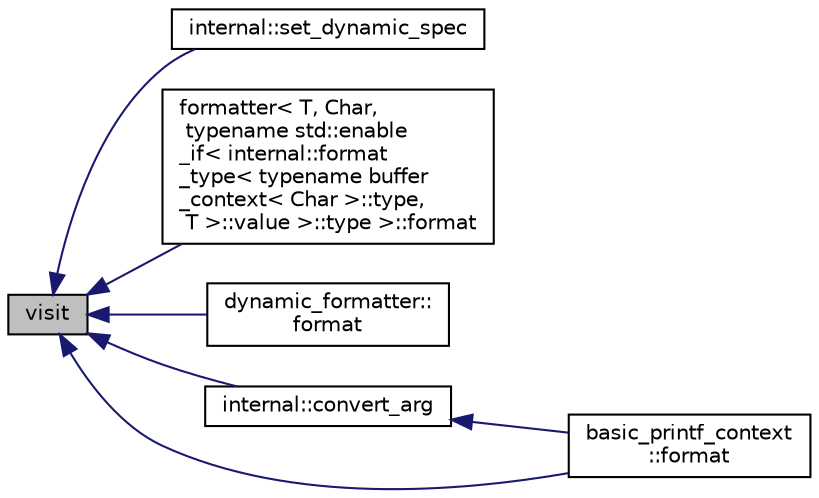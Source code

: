 digraph "visit"
{
  edge [fontname="Helvetica",fontsize="10",labelfontname="Helvetica",labelfontsize="10"];
  node [fontname="Helvetica",fontsize="10",shape=record];
  rankdir="LR";
  Node1 [label="visit",height=0.2,width=0.4,color="black", fillcolor="grey75", style="filled" fontcolor="black"];
  Node1 -> Node2 [dir="back",color="midnightblue",fontsize="10",style="solid",fontname="Helvetica"];
  Node2 [label="internal::set_dynamic_spec",height=0.2,width=0.4,color="black", fillcolor="white", style="filled",URL="$namespaceinternal.html#aa85eeb6162dd6a5dcc6b8416d9bba83c"];
  Node1 -> Node3 [dir="back",color="midnightblue",fontsize="10",style="solid",fontname="Helvetica"];
  Node3 [label="formatter\< T, Char,\l typename std::enable\l_if\< internal::format\l_type\< typename buffer\l_context\< Char \>::type,\l T \>::value \>::type \>::format",height=0.2,width=0.4,color="black", fillcolor="white", style="filled",URL="$structformatter_3_01_t_00_01_char_00_01typename_01std_1_1enable__if_3_01internal_1_1format__typeef2b7d59b5441fbead72290e06693dea.html#a8274845c3589a2e3de1ce4cd19739788"];
  Node1 -> Node4 [dir="back",color="midnightblue",fontsize="10",style="solid",fontname="Helvetica"];
  Node4 [label="dynamic_formatter::\lformat",height=0.2,width=0.4,color="black", fillcolor="white", style="filled",URL="$classdynamic__formatter.html#ad409c112b5d8058d65e3b96d20c4a524"];
  Node1 -> Node5 [dir="back",color="midnightblue",fontsize="10",style="solid",fontname="Helvetica"];
  Node5 [label="internal::convert_arg",height=0.2,width=0.4,color="black", fillcolor="white", style="filled",URL="$namespaceinternal.html#a51007b037fc1ae75f525ff89401ec56b"];
  Node5 -> Node6 [dir="back",color="midnightblue",fontsize="10",style="solid",fontname="Helvetica"];
  Node6 [label="basic_printf_context\l::format",height=0.2,width=0.4,color="black", fillcolor="white", style="filled",URL="$classbasic__printf__context.html#a1740a3a0a6d2748e4f489fb9b4b9e82c"];
  Node1 -> Node6 [dir="back",color="midnightblue",fontsize="10",style="solid",fontname="Helvetica"];
}
